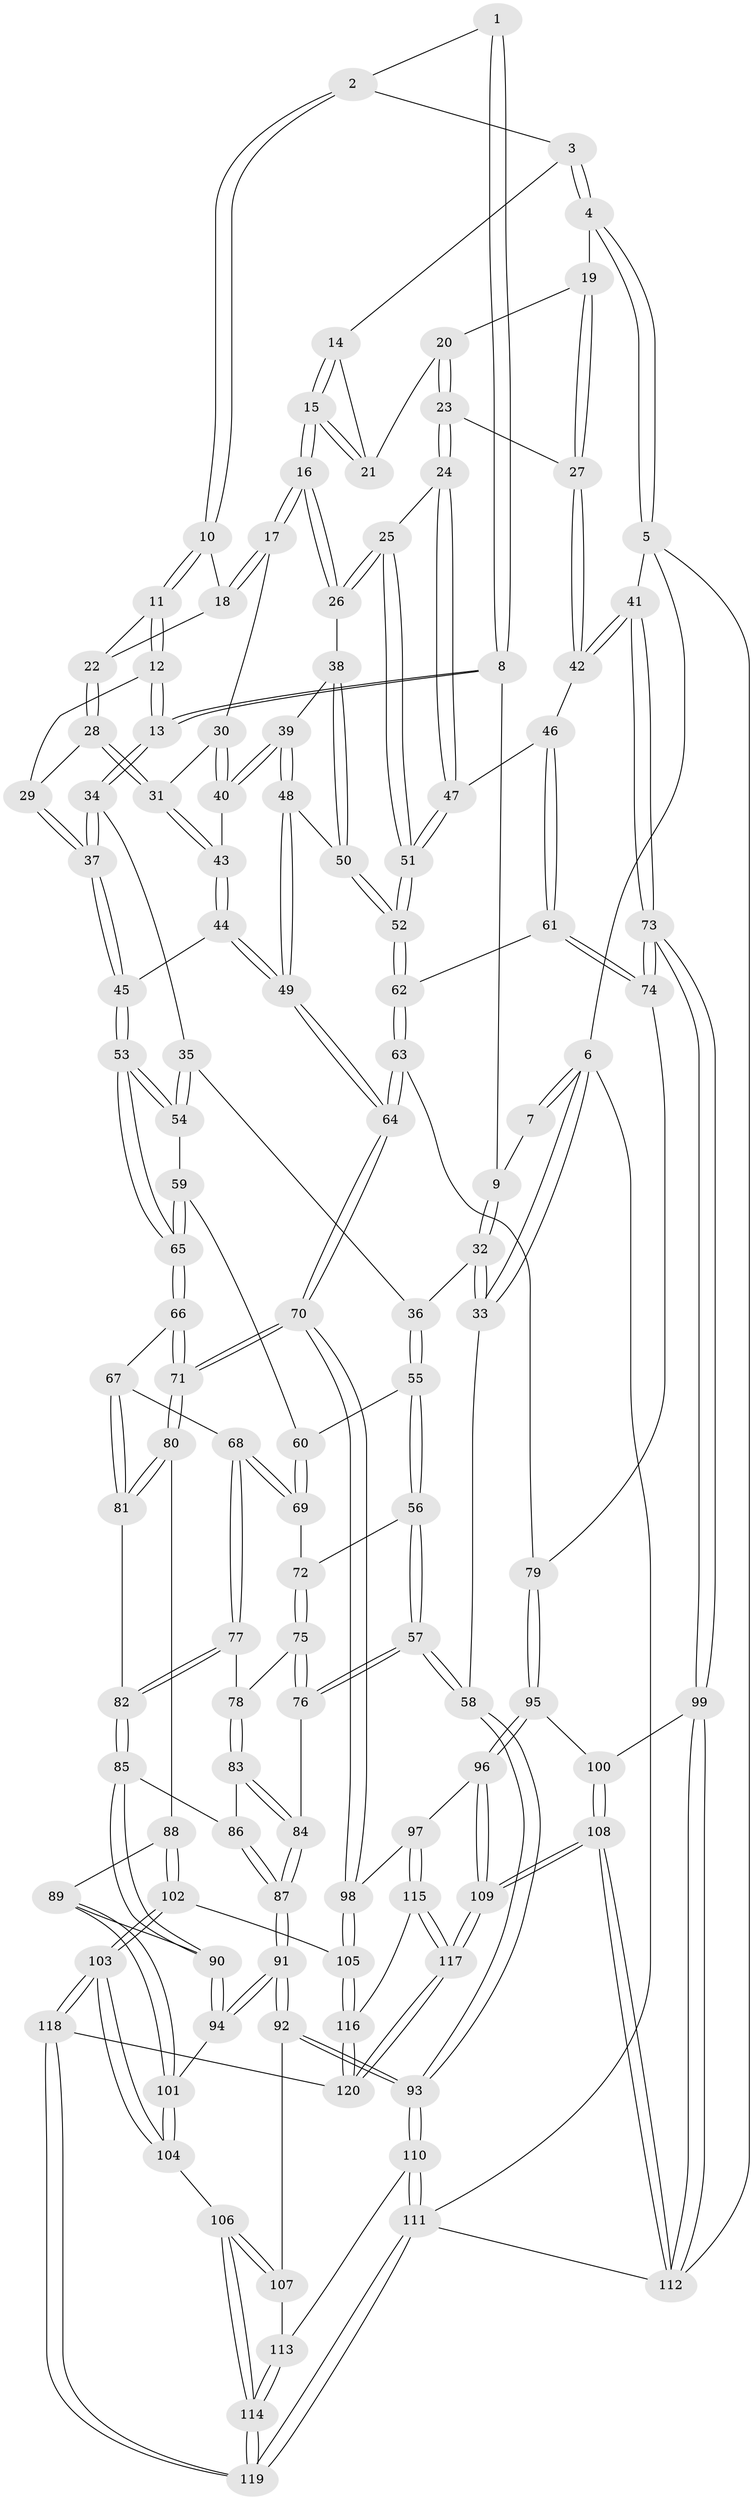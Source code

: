 // coarse degree distribution, {3: 0.8, 4: 0.18823529411764706, 2: 0.011764705882352941}
// Generated by graph-tools (version 1.1) at 2025/38/03/04/25 23:38:27]
// undirected, 120 vertices, 297 edges
graph export_dot {
  node [color=gray90,style=filled];
  1 [pos="+0.18152783524038946+0"];
  2 [pos="+0.4773762987036402+0"];
  3 [pos="+0.7656017782757538+0"];
  4 [pos="+1+0"];
  5 [pos="+1+0"];
  6 [pos="+0+0"];
  7 [pos="+0.0658225098767512+0"];
  8 [pos="+0.21585079361753778+0.006512031096528163"];
  9 [pos="+0.10304312091648887+0.08955093732177967"];
  10 [pos="+0.46619212891506584+0"];
  11 [pos="+0.4625041817618097+0"];
  12 [pos="+0.4574695577736779+0"];
  13 [pos="+0.2949359126598559+0.1311521541968565"];
  14 [pos="+0.7540499347691112+0"];
  15 [pos="+0.7376737738584337+0.03208513035380802"];
  16 [pos="+0.7295996762991593+0.07101298959654696"];
  17 [pos="+0.7053617420147246+0.0781800545892429"];
  18 [pos="+0.6155508829654127+0.06583690757177776"];
  19 [pos="+1+0"];
  20 [pos="+0.886824484204063+0.07990818550407469"];
  21 [pos="+0.8847066264106517+0.07809062574786571"];
  22 [pos="+0.5875834640620934+0.10073669659694691"];
  23 [pos="+0.8838187222671263+0.1404972496434815"];
  24 [pos="+0.8366119649050131+0.16550553658364767"];
  25 [pos="+0.7831318996358794+0.16870415845725695"];
  26 [pos="+0.778316695512497+0.16527292600700444"];
  27 [pos="+0.921476966842095+0.14360151579202718"];
  28 [pos="+0.5700272792574019+0.1416329096931032"];
  29 [pos="+0.49306381711319963+0.09922834673105109"];
  30 [pos="+0.6586119761622697+0.11833248676148586"];
  31 [pos="+0.5795712185526185+0.1552808099852475"];
  32 [pos="+0.05767224104290408+0.18920380550940596"];
  33 [pos="+0+0.1682071334517935"];
  34 [pos="+0.28554844547703434+0.18229480463860545"];
  35 [pos="+0.2809797228384868+0.18473508839008934"];
  36 [pos="+0.09456972278207039+0.20816120275407005"];
  37 [pos="+0.4226163558495752+0.256599034761016"];
  38 [pos="+0.698358535333153+0.20716944850753963"];
  39 [pos="+0.6456938333775727+0.2095925983273583"];
  40 [pos="+0.6445172390608753+0.20841466787838314"];
  41 [pos="+1+0.2396167401936035"];
  42 [pos="+1+0.24123346544742966"];
  43 [pos="+0.5805853471020357+0.17314122305320143"];
  44 [pos="+0.47557425556816124+0.31592788967267127"];
  45 [pos="+0.4662216437771502+0.3140456060496644"];
  46 [pos="+0.9821235225406683+0.2972857505164337"];
  47 [pos="+0.9210178326533778+0.27946336621136836"];
  48 [pos="+0.6002080987314055+0.3397755870063187"];
  49 [pos="+0.5457821809887783+0.3569760685449662"];
  50 [pos="+0.6760539803989953+0.34065668997255794"];
  51 [pos="+0.7852264149915528+0.3231422094851272"];
  52 [pos="+0.7660108638853238+0.3650896292088785"];
  53 [pos="+0.4243563449523026+0.35850085121976805"];
  54 [pos="+0.25642107138260367+0.34020456062715265"];
  55 [pos="+0.13492881793491296+0.381632315023414"];
  56 [pos="+0.13365571681826985+0.3836075584590139"];
  57 [pos="+0+0.5424658059957013"];
  58 [pos="+0+0.5519649511901299"];
  59 [pos="+0.23505667998507052+0.3815891987589608"];
  60 [pos="+0.22701680105812466+0.385137780085725"];
  61 [pos="+0.8767380694851921+0.44241579941019327"];
  62 [pos="+0.788177299997028+0.41586410086686315"];
  63 [pos="+0.7055848896052727+0.5398295146191892"];
  64 [pos="+0.5878567726542475+0.5756609524565156"];
  65 [pos="+0.3663667312505785+0.44264491810904166"];
  66 [pos="+0.3630680181189005+0.4733513274601966"];
  67 [pos="+0.320862172718301+0.501508282007567"];
  68 [pos="+0.26798221171124265+0.5166810529840642"];
  69 [pos="+0.23823813980028136+0.47847779950242436"];
  70 [pos="+0.5485150359064107+0.6341017414709534"];
  71 [pos="+0.49837441327778154+0.6228987292162707"];
  72 [pos="+0.16962347170610853+0.4781760260960322"];
  73 [pos="+1+0.5945670920698892"];
  74 [pos="+0.9632505272768509+0.5458373842619848"];
  75 [pos="+0.16586096095989625+0.49453430070899135"];
  76 [pos="+0+0.564320038978338"];
  77 [pos="+0.25139742346351746+0.539474613801549"];
  78 [pos="+0.19551218362057957+0.5546298121229656"];
  79 [pos="+0.8297633332248252+0.6318207300851773"];
  80 [pos="+0.44529216637443486+0.63803803884768"];
  81 [pos="+0.33169009777501574+0.6324398978500454"];
  82 [pos="+0.28585594521697577+0.64720167121766"];
  83 [pos="+0.1688217663970704+0.5845299338330806"];
  84 [pos="+0.09837125558244794+0.6074722672577508"];
  85 [pos="+0.2802423724310625+0.653806178506363"];
  86 [pos="+0.23562169750540818+0.6474281478270382"];
  87 [pos="+0.1464093429337205+0.7000967235466452"];
  88 [pos="+0.35901097013167044+0.7345913141547062"];
  89 [pos="+0.34243980355265424+0.734100789711276"];
  90 [pos="+0.2798776130384095+0.6683096182413356"];
  91 [pos="+0.149497630485346+0.7565472447881864"];
  92 [pos="+0.14054033690015158+0.7770224342354778"];
  93 [pos="+0+0.5968542724393605"];
  94 [pos="+0.2548251139787894+0.723392377439986"];
  95 [pos="+0.8154469675221329+0.7313609972493886"];
  96 [pos="+0.7780429970817206+0.7555319549298075"];
  97 [pos="+0.6422601975118774+0.7480027304289202"];
  98 [pos="+0.556041396850761+0.6612083839936527"];
  99 [pos="+1+0.8227181304687715"];
  100 [pos="+0.8202199973519562+0.7332365720712123"];
  101 [pos="+0.2903854721255733+0.7826357895277625"];
  102 [pos="+0.4129511846490639+0.8536586242661112"];
  103 [pos="+0.3559505186900074+0.8761837864720644"];
  104 [pos="+0.2896371282616431+0.8526423098407777"];
  105 [pos="+0.43548339719759965+0.8519368095376771"];
  106 [pos="+0.25164446485270686+0.8610239162534303"];
  107 [pos="+0.14051116583077364+0.7791850958477847"];
  108 [pos="+1+1"];
  109 [pos="+0.8312307067813124+1"];
  110 [pos="+0+0.9591132345482885"];
  111 [pos="+0+1"];
  112 [pos="+1+1"];
  113 [pos="+0.13903317602921486+0.7808476779865713"];
  114 [pos="+0+1"];
  115 [pos="+0.6344738863226939+0.8501215160583084"];
  116 [pos="+0.44785987361808155+0.8650868266570633"];
  117 [pos="+0.6744933929787987+1"];
  118 [pos="+0.32074669023672303+1"];
  119 [pos="+0+1"];
  120 [pos="+0.6356321047183743+1"];
  1 -- 2;
  1 -- 8;
  1 -- 8;
  2 -- 3;
  2 -- 10;
  2 -- 10;
  3 -- 4;
  3 -- 4;
  3 -- 14;
  4 -- 5;
  4 -- 5;
  4 -- 19;
  5 -- 6;
  5 -- 41;
  5 -- 112;
  6 -- 7;
  6 -- 7;
  6 -- 33;
  6 -- 33;
  6 -- 111;
  7 -- 9;
  8 -- 9;
  8 -- 13;
  8 -- 13;
  9 -- 32;
  9 -- 32;
  10 -- 11;
  10 -- 11;
  10 -- 18;
  11 -- 12;
  11 -- 12;
  11 -- 22;
  12 -- 13;
  12 -- 13;
  12 -- 29;
  13 -- 34;
  13 -- 34;
  14 -- 15;
  14 -- 15;
  14 -- 21;
  15 -- 16;
  15 -- 16;
  15 -- 21;
  15 -- 21;
  16 -- 17;
  16 -- 17;
  16 -- 26;
  16 -- 26;
  17 -- 18;
  17 -- 18;
  17 -- 30;
  18 -- 22;
  19 -- 20;
  19 -- 27;
  19 -- 27;
  20 -- 21;
  20 -- 23;
  20 -- 23;
  22 -- 28;
  22 -- 28;
  23 -- 24;
  23 -- 24;
  23 -- 27;
  24 -- 25;
  24 -- 47;
  24 -- 47;
  25 -- 26;
  25 -- 26;
  25 -- 51;
  25 -- 51;
  26 -- 38;
  27 -- 42;
  27 -- 42;
  28 -- 29;
  28 -- 31;
  28 -- 31;
  29 -- 37;
  29 -- 37;
  30 -- 31;
  30 -- 40;
  30 -- 40;
  31 -- 43;
  31 -- 43;
  32 -- 33;
  32 -- 33;
  32 -- 36;
  33 -- 58;
  34 -- 35;
  34 -- 37;
  34 -- 37;
  35 -- 36;
  35 -- 54;
  35 -- 54;
  36 -- 55;
  36 -- 55;
  37 -- 45;
  37 -- 45;
  38 -- 39;
  38 -- 50;
  38 -- 50;
  39 -- 40;
  39 -- 40;
  39 -- 48;
  39 -- 48;
  40 -- 43;
  41 -- 42;
  41 -- 42;
  41 -- 73;
  41 -- 73;
  42 -- 46;
  43 -- 44;
  43 -- 44;
  44 -- 45;
  44 -- 49;
  44 -- 49;
  45 -- 53;
  45 -- 53;
  46 -- 47;
  46 -- 61;
  46 -- 61;
  47 -- 51;
  47 -- 51;
  48 -- 49;
  48 -- 49;
  48 -- 50;
  49 -- 64;
  49 -- 64;
  50 -- 52;
  50 -- 52;
  51 -- 52;
  51 -- 52;
  52 -- 62;
  52 -- 62;
  53 -- 54;
  53 -- 54;
  53 -- 65;
  53 -- 65;
  54 -- 59;
  55 -- 56;
  55 -- 56;
  55 -- 60;
  56 -- 57;
  56 -- 57;
  56 -- 72;
  57 -- 58;
  57 -- 58;
  57 -- 76;
  57 -- 76;
  58 -- 93;
  58 -- 93;
  59 -- 60;
  59 -- 65;
  59 -- 65;
  60 -- 69;
  60 -- 69;
  61 -- 62;
  61 -- 74;
  61 -- 74;
  62 -- 63;
  62 -- 63;
  63 -- 64;
  63 -- 64;
  63 -- 79;
  64 -- 70;
  64 -- 70;
  65 -- 66;
  65 -- 66;
  66 -- 67;
  66 -- 71;
  66 -- 71;
  67 -- 68;
  67 -- 81;
  67 -- 81;
  68 -- 69;
  68 -- 69;
  68 -- 77;
  68 -- 77;
  69 -- 72;
  70 -- 71;
  70 -- 71;
  70 -- 98;
  70 -- 98;
  71 -- 80;
  71 -- 80;
  72 -- 75;
  72 -- 75;
  73 -- 74;
  73 -- 74;
  73 -- 99;
  73 -- 99;
  74 -- 79;
  75 -- 76;
  75 -- 76;
  75 -- 78;
  76 -- 84;
  77 -- 78;
  77 -- 82;
  77 -- 82;
  78 -- 83;
  78 -- 83;
  79 -- 95;
  79 -- 95;
  80 -- 81;
  80 -- 81;
  80 -- 88;
  81 -- 82;
  82 -- 85;
  82 -- 85;
  83 -- 84;
  83 -- 84;
  83 -- 86;
  84 -- 87;
  84 -- 87;
  85 -- 86;
  85 -- 90;
  85 -- 90;
  86 -- 87;
  86 -- 87;
  87 -- 91;
  87 -- 91;
  88 -- 89;
  88 -- 102;
  88 -- 102;
  89 -- 90;
  89 -- 101;
  89 -- 101;
  90 -- 94;
  90 -- 94;
  91 -- 92;
  91 -- 92;
  91 -- 94;
  91 -- 94;
  92 -- 93;
  92 -- 93;
  92 -- 107;
  93 -- 110;
  93 -- 110;
  94 -- 101;
  95 -- 96;
  95 -- 96;
  95 -- 100;
  96 -- 97;
  96 -- 109;
  96 -- 109;
  97 -- 98;
  97 -- 115;
  97 -- 115;
  98 -- 105;
  98 -- 105;
  99 -- 100;
  99 -- 112;
  99 -- 112;
  100 -- 108;
  100 -- 108;
  101 -- 104;
  101 -- 104;
  102 -- 103;
  102 -- 103;
  102 -- 105;
  103 -- 104;
  103 -- 104;
  103 -- 118;
  103 -- 118;
  104 -- 106;
  105 -- 116;
  105 -- 116;
  106 -- 107;
  106 -- 107;
  106 -- 114;
  106 -- 114;
  107 -- 113;
  108 -- 109;
  108 -- 109;
  108 -- 112;
  108 -- 112;
  109 -- 117;
  109 -- 117;
  110 -- 111;
  110 -- 111;
  110 -- 113;
  111 -- 112;
  111 -- 119;
  111 -- 119;
  113 -- 114;
  113 -- 114;
  114 -- 119;
  114 -- 119;
  115 -- 116;
  115 -- 117;
  115 -- 117;
  116 -- 120;
  116 -- 120;
  117 -- 120;
  117 -- 120;
  118 -- 119;
  118 -- 119;
  118 -- 120;
}
